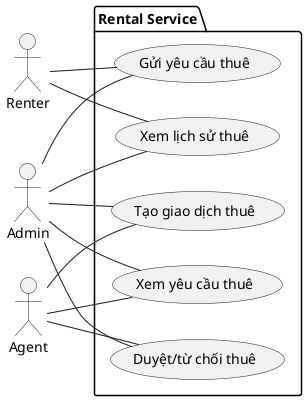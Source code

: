 @startuml RentalService_UseCase
left to right direction
actor Renter
actor Agent
actor Admin

package "Rental Service" {
  usecase SendRentalRequest     as "Gửi yêu cầu thuê"
  usecase ViewRentalRequests    as "Xem yêu cầu thuê"
  usecase ApproveRejectRental   as "Duyệt/từ chối thuê"
  usecase CreateRentalTransaction as "Tạo giao dịch thuê"
  usecase ViewRentalHistory     as "Xem lịch sử thuê"
}

Renter -- SendRentalRequest
Renter -- ViewRentalHistory

Agent -- ViewRentalRequests
Agent -- ApproveRejectRental
Agent -- CreateRentalTransaction

Admin -- SendRentalRequest
Admin -- ViewRentalRequests
Admin -- ApproveRejectRental
Admin -- CreateRentalTransaction
Admin -- ViewRentalHistory
@enduml
